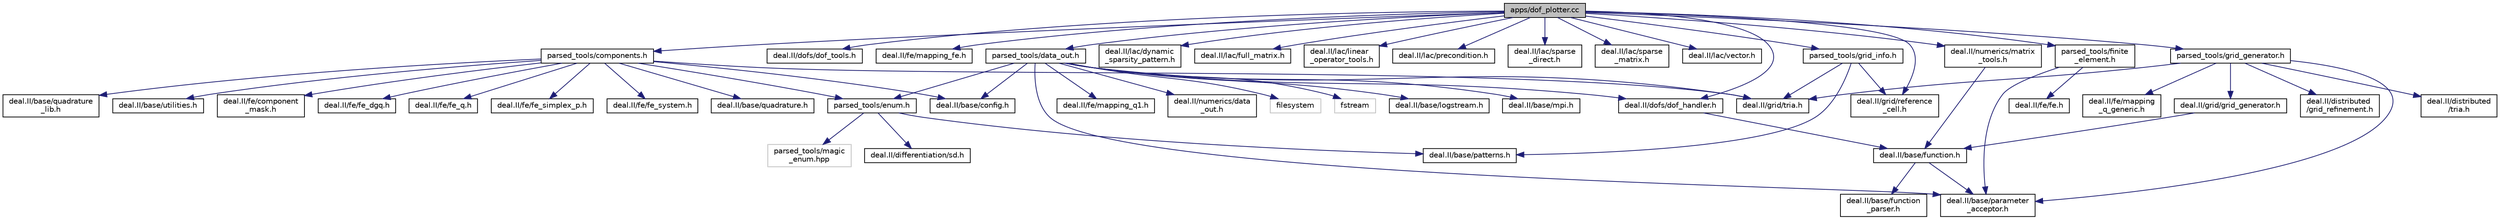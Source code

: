 digraph "apps/dof_plotter.cc"
{
 // LATEX_PDF_SIZE
  bgcolor="transparent";
  edge [fontname="Helvetica",fontsize="10",labelfontname="Helvetica",labelfontsize="10"];
  node [fontname="Helvetica",fontsize="10",shape=record];
  Node1 [label="apps/dof_plotter.cc",height=0.2,width=0.4,color="black", fillcolor="grey75", style="filled", fontcolor="black",tooltip="Degrees of freedom plotter."];
  Node1 -> Node2 [color="midnightblue",fontsize="10",style="solid",fontname="Helvetica"];
  Node2 [label="deal.II/dofs/dof_handler.h",height=0.2,width=0.4,color="black",URL="/__w/fsi-suite/fsi-suite/deal.tag$dof__handler_8h.html.html",tooltip=" "];
  Node2 -> Node3 [color="midnightblue",fontsize="10",style="solid",fontname="Helvetica"];
  Node3 [label="deal.II/base/function.h",height=0.2,width=0.4,color="black",URL="$function_8h.html",tooltip=" "];
  Node3 -> Node4 [color="midnightblue",fontsize="10",style="solid",fontname="Helvetica"];
  Node4 [label="deal.II/base/function\l_parser.h",height=0.2,width=0.4,color="black",URL="/__w/fsi-suite/fsi-suite/deal.tag$function__parser_8h.html.html",tooltip=" "];
  Node3 -> Node5 [color="midnightblue",fontsize="10",style="solid",fontname="Helvetica"];
  Node5 [label="deal.II/base/parameter\l_acceptor.h",height=0.2,width=0.4,color="black",URL="/__w/fsi-suite/fsi-suite/deal.tag$parameter__acceptor_8h.html.html",tooltip=" "];
  Node1 -> Node6 [color="midnightblue",fontsize="10",style="solid",fontname="Helvetica"];
  Node6 [label="deal.II/dofs/dof_tools.h",height=0.2,width=0.4,color="black",URL="/__w/fsi-suite/fsi-suite/deal.tag$dof__tools_8h.html.html",tooltip=" "];
  Node1 -> Node7 [color="midnightblue",fontsize="10",style="solid",fontname="Helvetica"];
  Node7 [label="deal.II/fe/mapping_fe.h",height=0.2,width=0.4,color="black",URL="/__w/fsi-suite/fsi-suite/deal.tag$mapping__fe_8h.html.html",tooltip=" "];
  Node1 -> Node8 [color="midnightblue",fontsize="10",style="solid",fontname="Helvetica"];
  Node8 [label="deal.II/grid/reference\l_cell.h",height=0.2,width=0.4,color="black",URL="/__w/fsi-suite/fsi-suite/deal.tag$reference__cell_8h.html.html",tooltip=" "];
  Node1 -> Node9 [color="midnightblue",fontsize="10",style="solid",fontname="Helvetica"];
  Node9 [label="deal.II/lac/dynamic\l_sparsity_pattern.h",height=0.2,width=0.4,color="black",URL="/__w/fsi-suite/fsi-suite/deal.tag$dynamic__sparsity__pattern_8h.html.html",tooltip=" "];
  Node1 -> Node10 [color="midnightblue",fontsize="10",style="solid",fontname="Helvetica"];
  Node10 [label="deal.II/lac/full_matrix.h",height=0.2,width=0.4,color="black",URL="/__w/fsi-suite/fsi-suite/deal.tag$full__matrix_8h.html.html",tooltip=" "];
  Node1 -> Node11 [color="midnightblue",fontsize="10",style="solid",fontname="Helvetica"];
  Node11 [label="deal.II/lac/linear\l_operator_tools.h",height=0.2,width=0.4,color="black",URL="/__w/fsi-suite/fsi-suite/deal.tag$linear__operator__tools_8h.html.html",tooltip=" "];
  Node1 -> Node12 [color="midnightblue",fontsize="10",style="solid",fontname="Helvetica"];
  Node12 [label="deal.II/lac/precondition.h",height=0.2,width=0.4,color="black",URL="/__w/fsi-suite/fsi-suite/deal.tag$precondition_8h.html.html",tooltip=" "];
  Node1 -> Node13 [color="midnightblue",fontsize="10",style="solid",fontname="Helvetica"];
  Node13 [label="deal.II/lac/sparse\l_direct.h",height=0.2,width=0.4,color="black",URL="/__w/fsi-suite/fsi-suite/deal.tag$sparse__direct_8h.html.html",tooltip=" "];
  Node1 -> Node14 [color="midnightblue",fontsize="10",style="solid",fontname="Helvetica"];
  Node14 [label="deal.II/lac/sparse\l_matrix.h",height=0.2,width=0.4,color="black",URL="/__w/fsi-suite/fsi-suite/deal.tag$sparse__matrix_8h.html.html",tooltip=" "];
  Node1 -> Node15 [color="midnightblue",fontsize="10",style="solid",fontname="Helvetica"];
  Node15 [label="deal.II/lac/vector.h",height=0.2,width=0.4,color="black",URL="/__w/fsi-suite/fsi-suite/deal.tag$vector_8h.html.html",tooltip=" "];
  Node1 -> Node16 [color="midnightblue",fontsize="10",style="solid",fontname="Helvetica"];
  Node16 [label="deal.II/numerics/matrix\l_tools.h",height=0.2,width=0.4,color="black",URL="/__w/fsi-suite/fsi-suite/deal.tag$matrix__tools_8h.html.html",tooltip=" "];
  Node16 -> Node3 [color="midnightblue",fontsize="10",style="solid",fontname="Helvetica"];
  Node1 -> Node17 [color="midnightblue",fontsize="10",style="solid",fontname="Helvetica"];
  Node17 [label="parsed_tools/components.h",height=0.2,width=0.4,color="black",URL="$components_8h.html",tooltip=" "];
  Node17 -> Node18 [color="midnightblue",fontsize="10",style="solid",fontname="Helvetica"];
  Node18 [label="deal.II/base/config.h",height=0.2,width=0.4,color="black",URL="/__w/fsi-suite/fsi-suite/deal.tag$config_8h.html.html",tooltip=" "];
  Node17 -> Node19 [color="midnightblue",fontsize="10",style="solid",fontname="Helvetica"];
  Node19 [label="deal.II/base/quadrature.h",height=0.2,width=0.4,color="black",URL="/__w/fsi-suite/fsi-suite/deal.tag$include_2deal_8II_2base_2quadrature_8h.html.html",tooltip=" "];
  Node17 -> Node20 [color="midnightblue",fontsize="10",style="solid",fontname="Helvetica"];
  Node20 [label="deal.II/base/quadrature\l_lib.h",height=0.2,width=0.4,color="black",URL="/__w/fsi-suite/fsi-suite/deal.tag$quadrature__lib_8h.html.html",tooltip=" "];
  Node17 -> Node21 [color="midnightblue",fontsize="10",style="solid",fontname="Helvetica"];
  Node21 [label="deal.II/base/utilities.h",height=0.2,width=0.4,color="black",URL="/__w/fsi-suite/fsi-suite/deal.tag$include_2deal_8II_2base_2utilities_8h.html.html",tooltip=" "];
  Node17 -> Node22 [color="midnightblue",fontsize="10",style="solid",fontname="Helvetica"];
  Node22 [label="deal.II/fe/component\l_mask.h",height=0.2,width=0.4,color="black",URL="/__w/fsi-suite/fsi-suite/deal.tag$component__mask_8h.html.html",tooltip=" "];
  Node17 -> Node23 [color="midnightblue",fontsize="10",style="solid",fontname="Helvetica"];
  Node23 [label="deal.II/fe/fe_dgq.h",height=0.2,width=0.4,color="black",URL="/__w/fsi-suite/fsi-suite/deal.tag$fe__dgq_8h.html.html",tooltip=" "];
  Node17 -> Node24 [color="midnightblue",fontsize="10",style="solid",fontname="Helvetica"];
  Node24 [label="deal.II/fe/fe_q.h",height=0.2,width=0.4,color="black",URL="/__w/fsi-suite/fsi-suite/deal.tag$fe__q_8h.html.html",tooltip=" "];
  Node17 -> Node25 [color="midnightblue",fontsize="10",style="solid",fontname="Helvetica"];
  Node25 [label="deal.II/fe/fe_simplex_p.h",height=0.2,width=0.4,color="black",URL="/__w/fsi-suite/fsi-suite/deal.tag$fe__simplex__p_8h.html.html",tooltip=" "];
  Node17 -> Node26 [color="midnightblue",fontsize="10",style="solid",fontname="Helvetica"];
  Node26 [label="deal.II/fe/fe_system.h",height=0.2,width=0.4,color="black",URL="/__w/fsi-suite/fsi-suite/deal.tag$fe__system_8h.html.html",tooltip=" "];
  Node17 -> Node27 [color="midnightblue",fontsize="10",style="solid",fontname="Helvetica"];
  Node27 [label="deal.II/grid/tria.h",height=0.2,width=0.4,color="black",URL="/__w/fsi-suite/fsi-suite/deal.tag$grid_2tria_8h.html.html",tooltip=" "];
  Node17 -> Node28 [color="midnightblue",fontsize="10",style="solid",fontname="Helvetica"];
  Node28 [label="parsed_tools/enum.h",height=0.2,width=0.4,color="black",URL="$enum_8h.html",tooltip=" "];
  Node28 -> Node29 [color="midnightblue",fontsize="10",style="solid",fontname="Helvetica"];
  Node29 [label="deal.II/base/patterns.h",height=0.2,width=0.4,color="black",URL="/__w/fsi-suite/fsi-suite/deal.tag$patterns_8h.html.html",tooltip=" "];
  Node28 -> Node30 [color="midnightblue",fontsize="10",style="solid",fontname="Helvetica"];
  Node30 [label="deal.II/differentiation/sd.h",height=0.2,width=0.4,color="black",URL="/__w/fsi-suite/fsi-suite/deal.tag$sd_8h.html.html",tooltip=" "];
  Node28 -> Node31 [color="midnightblue",fontsize="10",style="solid",fontname="Helvetica"];
  Node31 [label="parsed_tools/magic\l_enum.hpp",height=0.2,width=0.4,color="grey75",tooltip=" "];
  Node1 -> Node32 [color="midnightblue",fontsize="10",style="solid",fontname="Helvetica"];
  Node32 [label="parsed_tools/data_out.h",height=0.2,width=0.4,color="black",URL="$data__out_8h.html",tooltip=" "];
  Node32 -> Node18 [color="midnightblue",fontsize="10",style="solid",fontname="Helvetica"];
  Node32 -> Node33 [color="midnightblue",fontsize="10",style="solid",fontname="Helvetica"];
  Node33 [label="deal.II/base/logstream.h",height=0.2,width=0.4,color="black",URL="/__w/fsi-suite/fsi-suite/deal.tag$logstream_8h.html.html",tooltip=" "];
  Node32 -> Node34 [color="midnightblue",fontsize="10",style="solid",fontname="Helvetica"];
  Node34 [label="deal.II/base/mpi.h",height=0.2,width=0.4,color="black",URL="/__w/fsi-suite/fsi-suite/deal.tag$mpi_8h.html.html",tooltip=" "];
  Node32 -> Node5 [color="midnightblue",fontsize="10",style="solid",fontname="Helvetica"];
  Node32 -> Node2 [color="midnightblue",fontsize="10",style="solid",fontname="Helvetica"];
  Node32 -> Node35 [color="midnightblue",fontsize="10",style="solid",fontname="Helvetica"];
  Node35 [label="deal.II/fe/mapping_q1.h",height=0.2,width=0.4,color="black",URL="/__w/fsi-suite/fsi-suite/deal.tag$mapping__q1_8h.html.html",tooltip=" "];
  Node32 -> Node27 [color="midnightblue",fontsize="10",style="solid",fontname="Helvetica"];
  Node32 -> Node36 [color="midnightblue",fontsize="10",style="solid",fontname="Helvetica"];
  Node36 [label="deal.II/numerics/data\l_out.h",height=0.2,width=0.4,color="black",URL="/__w/fsi-suite/fsi-suite/deal.tag$numerics_2data__out_8h.html.html",tooltip=" "];
  Node32 -> Node37 [color="midnightblue",fontsize="10",style="solid",fontname="Helvetica"];
  Node37 [label="filesystem",height=0.2,width=0.4,color="grey75",tooltip=" "];
  Node32 -> Node38 [color="midnightblue",fontsize="10",style="solid",fontname="Helvetica"];
  Node38 [label="fstream",height=0.2,width=0.4,color="grey75",tooltip=" "];
  Node32 -> Node28 [color="midnightblue",fontsize="10",style="solid",fontname="Helvetica"];
  Node1 -> Node39 [color="midnightblue",fontsize="10",style="solid",fontname="Helvetica"];
  Node39 [label="parsed_tools/finite\l_element.h",height=0.2,width=0.4,color="black",URL="$finite__element_8h.html",tooltip=" "];
  Node39 -> Node5 [color="midnightblue",fontsize="10",style="solid",fontname="Helvetica"];
  Node39 -> Node40 [color="midnightblue",fontsize="10",style="solid",fontname="Helvetica"];
  Node40 [label="deal.II/fe/fe.h",height=0.2,width=0.4,color="black",URL="/__w/fsi-suite/fsi-suite/deal.tag$include_2deal_8II_2fe_2fe_8h.html.html",tooltip=" "];
  Node1 -> Node41 [color="midnightblue",fontsize="10",style="solid",fontname="Helvetica"];
  Node41 [label="parsed_tools/grid_generator.h",height=0.2,width=0.4,color="black",URL="$grid__generator_8h.html",tooltip=" "];
  Node41 -> Node5 [color="midnightblue",fontsize="10",style="solid",fontname="Helvetica"];
  Node41 -> Node42 [color="midnightblue",fontsize="10",style="solid",fontname="Helvetica"];
  Node42 [label="deal.II/distributed\l/grid_refinement.h",height=0.2,width=0.4,color="black",URL="/__w/fsi-suite/fsi-suite/deal.tag$distributed_2grid__refinement_8h.html.html",tooltip=" "];
  Node41 -> Node43 [color="midnightblue",fontsize="10",style="solid",fontname="Helvetica"];
  Node43 [label="deal.II/distributed\l/tria.h",height=0.2,width=0.4,color="black",URL="/__w/fsi-suite/fsi-suite/deal.tag$distributed_2tria_8h.html.html",tooltip=" "];
  Node41 -> Node44 [color="midnightblue",fontsize="10",style="solid",fontname="Helvetica"];
  Node44 [label="deal.II/fe/mapping\l_q_generic.h",height=0.2,width=0.4,color="black",URL="/__w/fsi-suite/fsi-suite/deal.tag$mapping__q__generic_8h.html.html",tooltip=" "];
  Node41 -> Node45 [color="midnightblue",fontsize="10",style="solid",fontname="Helvetica"];
  Node45 [label="deal.II/grid/grid_generator.h",height=0.2,width=0.4,color="black",URL="/__w/fsi-suite/fsi-suite/deal.tag$grid__generator_8h.html.html",tooltip=" "];
  Node45 -> Node3 [color="midnightblue",fontsize="10",style="solid",fontname="Helvetica"];
  Node41 -> Node27 [color="midnightblue",fontsize="10",style="solid",fontname="Helvetica"];
  Node1 -> Node46 [color="midnightblue",fontsize="10",style="solid",fontname="Helvetica"];
  Node46 [label="parsed_tools/grid_info.h",height=0.2,width=0.4,color="black",URL="$grid__info_8h.html",tooltip=" "];
  Node46 -> Node29 [color="midnightblue",fontsize="10",style="solid",fontname="Helvetica"];
  Node46 -> Node8 [color="midnightblue",fontsize="10",style="solid",fontname="Helvetica"];
  Node46 -> Node27 [color="midnightblue",fontsize="10",style="solid",fontname="Helvetica"];
}

